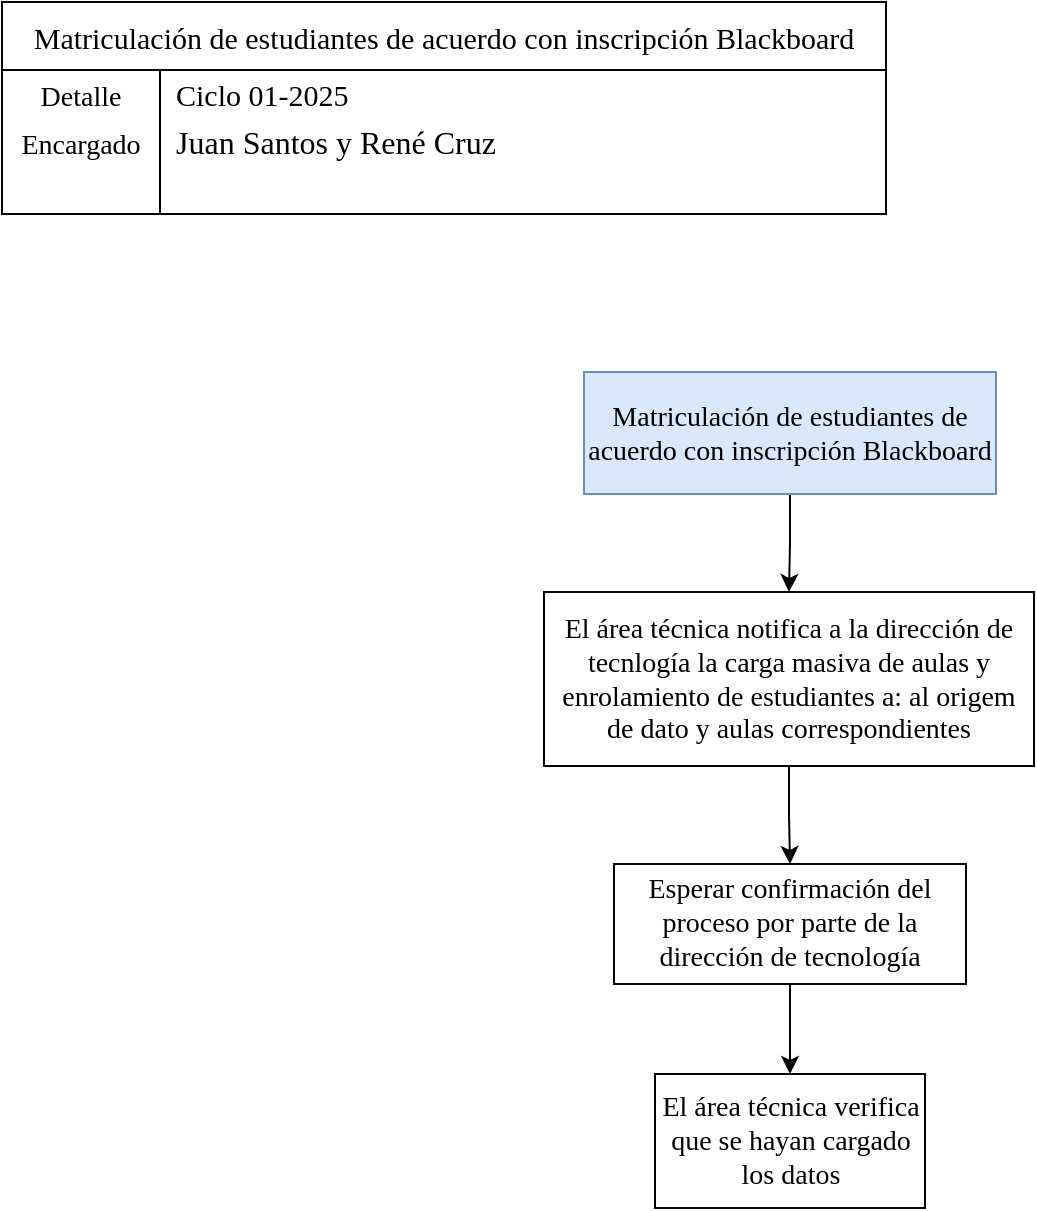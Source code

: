 <mxfile version="28.0.6">
  <diagram name="Página-1" id="SlyfSeHQFG4V8FsDgM_d">
    <mxGraphModel dx="1426" dy="841" grid="0" gridSize="10" guides="1" tooltips="1" connect="1" arrows="1" fold="1" page="1" pageScale="1" pageWidth="827" pageHeight="1169" math="0" shadow="0">
      <root>
        <mxCell id="0" />
        <mxCell id="1" parent="0" />
        <mxCell id="NFyT_p3mltSkbX9A_G3y-1" value="Matriculación de estudiantes de acuerdo con inscripción Blackboard" style="shape=table;startSize=34;container=1;collapsible=0;childLayout=tableLayout;fixedRows=1;rowLines=0;fontStyle=0;fontSize=15;fontFamily=Times New Roman;" vertex="1" parent="1">
          <mxGeometry x="20" y="30" width="442" height="106" as="geometry" />
        </mxCell>
        <mxCell id="NFyT_p3mltSkbX9A_G3y-2" value="" style="shape=tableRow;horizontal=0;startSize=0;swimlaneHead=0;swimlaneBody=0;top=0;left=0;bottom=0;right=0;collapsible=0;dropTarget=0;fillColor=none;points=[[0,0.5],[1,0.5]];portConstraint=eastwest;strokeColor=inherit;fontSize=16;fontFamily=Times New Roman;" vertex="1" parent="NFyT_p3mltSkbX9A_G3y-1">
          <mxGeometry y="34" width="442" height="20" as="geometry" />
        </mxCell>
        <mxCell id="NFyT_p3mltSkbX9A_G3y-3" value="&lt;font style=&quot;font-size: 14px;&quot;&gt;Detalle&lt;/font&gt;&lt;div&gt;&lt;br&gt;&lt;/div&gt;" style="shape=partialRectangle;html=1;whiteSpace=wrap;connectable=0;fillColor=none;top=0;left=0;bottom=0;right=0;overflow=hidden;pointerEvents=1;strokeColor=inherit;fontSize=16;fontFamily=Times New Roman;" vertex="1" parent="NFyT_p3mltSkbX9A_G3y-2">
          <mxGeometry width="79" height="20" as="geometry">
            <mxRectangle width="79" height="20" as="alternateBounds" />
          </mxGeometry>
        </mxCell>
        <mxCell id="NFyT_p3mltSkbX9A_G3y-4" value="&lt;font style=&quot;font-size: 15px;&quot;&gt;Ciclo 01-2025&lt;/font&gt;" style="shape=partialRectangle;html=1;whiteSpace=wrap;connectable=0;fillColor=none;top=0;left=0;bottom=0;right=0;align=left;spacingLeft=6;overflow=hidden;strokeColor=inherit;fontSize=16;fontFamily=Times New Roman;" vertex="1" parent="NFyT_p3mltSkbX9A_G3y-2">
          <mxGeometry x="79" width="363" height="20" as="geometry">
            <mxRectangle width="363" height="20" as="alternateBounds" />
          </mxGeometry>
        </mxCell>
        <mxCell id="NFyT_p3mltSkbX9A_G3y-5" value="" style="shape=tableRow;horizontal=0;startSize=0;swimlaneHead=0;swimlaneBody=0;top=0;left=0;bottom=0;right=0;collapsible=0;dropTarget=0;fillColor=none;points=[[0,0.5],[1,0.5]];portConstraint=eastwest;strokeColor=inherit;fontSize=16;fontFamily=Times New Roman;" vertex="1" parent="NFyT_p3mltSkbX9A_G3y-1">
          <mxGeometry y="54" width="442" height="32" as="geometry" />
        </mxCell>
        <mxCell id="NFyT_p3mltSkbX9A_G3y-6" value="&lt;font style=&quot;font-size: 14px;&quot;&gt;Encargado&lt;/font&gt;" style="shape=partialRectangle;html=1;whiteSpace=wrap;connectable=0;fillColor=none;top=0;left=0;bottom=0;right=0;overflow=hidden;strokeColor=inherit;fontSize=16;fontFamily=Times New Roman;" vertex="1" parent="NFyT_p3mltSkbX9A_G3y-5">
          <mxGeometry width="79" height="32" as="geometry">
            <mxRectangle width="79" height="32" as="alternateBounds" />
          </mxGeometry>
        </mxCell>
        <mxCell id="NFyT_p3mltSkbX9A_G3y-7" value="Juan Santos y René Cruz" style="shape=partialRectangle;html=1;whiteSpace=wrap;connectable=0;fillColor=none;top=0;left=0;bottom=0;right=0;align=left;spacingLeft=6;overflow=hidden;strokeColor=inherit;fontSize=16;fontFamily=Times New Roman;" vertex="1" parent="NFyT_p3mltSkbX9A_G3y-5">
          <mxGeometry x="79" width="363" height="32" as="geometry">
            <mxRectangle width="363" height="32" as="alternateBounds" />
          </mxGeometry>
        </mxCell>
        <mxCell id="NFyT_p3mltSkbX9A_G3y-8" value="" style="shape=tableRow;horizontal=0;startSize=0;swimlaneHead=0;swimlaneBody=0;top=0;left=0;bottom=0;right=0;collapsible=0;dropTarget=0;fillColor=none;points=[[0,0.5],[1,0.5]];portConstraint=eastwest;strokeColor=inherit;fontSize=16;fontFamily=Times New Roman;" vertex="1" parent="NFyT_p3mltSkbX9A_G3y-1">
          <mxGeometry y="86" width="442" height="20" as="geometry" />
        </mxCell>
        <mxCell id="NFyT_p3mltSkbX9A_G3y-9" value="" style="shape=partialRectangle;html=1;whiteSpace=wrap;connectable=0;fillColor=none;top=0;left=0;bottom=0;right=0;overflow=hidden;strokeColor=inherit;fontSize=16;fontFamily=Times New Roman;" vertex="1" parent="NFyT_p3mltSkbX9A_G3y-8">
          <mxGeometry width="79" height="20" as="geometry">
            <mxRectangle width="79" height="20" as="alternateBounds" />
          </mxGeometry>
        </mxCell>
        <mxCell id="NFyT_p3mltSkbX9A_G3y-10" value="" style="shape=partialRectangle;html=1;whiteSpace=wrap;connectable=0;fillColor=none;top=0;left=0;bottom=0;right=0;align=left;spacingLeft=6;overflow=hidden;strokeColor=inherit;fontSize=16;fontFamily=Times New Roman;" vertex="1" parent="NFyT_p3mltSkbX9A_G3y-8">
          <mxGeometry x="79" width="363" height="20" as="geometry">
            <mxRectangle width="363" height="20" as="alternateBounds" />
          </mxGeometry>
        </mxCell>
        <mxCell id="NFyT_p3mltSkbX9A_G3y-13" value="" style="edgeStyle=orthogonalEdgeStyle;rounded=0;orthogonalLoop=1;jettySize=auto;html=1;" edge="1" parent="1" source="NFyT_p3mltSkbX9A_G3y-11" target="NFyT_p3mltSkbX9A_G3y-12">
          <mxGeometry relative="1" as="geometry" />
        </mxCell>
        <mxCell id="NFyT_p3mltSkbX9A_G3y-11" value="&lt;font&gt;Matriculación de estudiantes de acuerdo con inscripción Blackboard&lt;/font&gt;" style="rounded=0;whiteSpace=wrap;html=1;fillColor=#dae8fc;strokeColor=#6c8ebf;fontFamily=Times New Roman;fontSize=14;" vertex="1" parent="1">
          <mxGeometry x="311" y="215" width="206" height="61" as="geometry" />
        </mxCell>
        <mxCell id="NFyT_p3mltSkbX9A_G3y-17" value="" style="edgeStyle=orthogonalEdgeStyle;rounded=0;orthogonalLoop=1;jettySize=auto;html=1;" edge="1" parent="1" source="NFyT_p3mltSkbX9A_G3y-12" target="NFyT_p3mltSkbX9A_G3y-16">
          <mxGeometry relative="1" as="geometry" />
        </mxCell>
        <mxCell id="NFyT_p3mltSkbX9A_G3y-12" value="El área técnica notifica a la dirección de tecnlogía la carga masiva de aulas y enrolamiento de estudiantes a: al origem de dato y aulas correspondientes" style="whiteSpace=wrap;html=1;fontSize=14;fontFamily=Times New Roman;rounded=0;" vertex="1" parent="1">
          <mxGeometry x="291" y="325" width="245" height="87" as="geometry" />
        </mxCell>
        <mxCell id="NFyT_p3mltSkbX9A_G3y-19" value="" style="edgeStyle=orthogonalEdgeStyle;rounded=0;orthogonalLoop=1;jettySize=auto;html=1;" edge="1" parent="1" source="NFyT_p3mltSkbX9A_G3y-16" target="NFyT_p3mltSkbX9A_G3y-18">
          <mxGeometry relative="1" as="geometry" />
        </mxCell>
        <mxCell id="NFyT_p3mltSkbX9A_G3y-16" value="Esperar confirmación del proceso por parte de la dirección de tecnología" style="whiteSpace=wrap;html=1;fontSize=14;fontFamily=Times New Roman;rounded=0;" vertex="1" parent="1">
          <mxGeometry x="326" y="461" width="176" height="60" as="geometry" />
        </mxCell>
        <mxCell id="NFyT_p3mltSkbX9A_G3y-18" value="El área técnica verifica que se hayan cargado los datos" style="whiteSpace=wrap;html=1;fontSize=14;fontFamily=Times New Roman;rounded=0;" vertex="1" parent="1">
          <mxGeometry x="346.5" y="566" width="135" height="67" as="geometry" />
        </mxCell>
      </root>
    </mxGraphModel>
  </diagram>
</mxfile>
